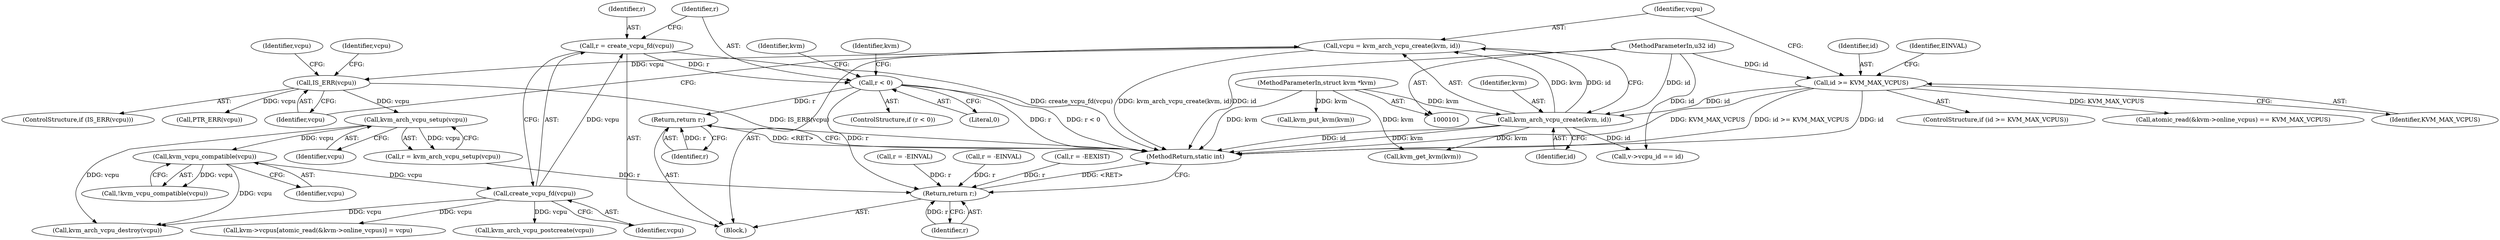 digraph "0_linux_338c7dbadd2671189cec7faf64c84d01071b3f96@API" {
"1000193" [label="(Call,r = create_vcpu_fd(vcpu))"];
"1000195" [label="(Call,create_vcpu_fd(vcpu))"];
"1000147" [label="(Call,kvm_vcpu_compatible(vcpu))"];
"1000135" [label="(Call,kvm_arch_vcpu_setup(vcpu))"];
"1000121" [label="(Call,IS_ERR(vcpu))"];
"1000115" [label="(Call,vcpu = kvm_arch_vcpu_create(kvm, id))"];
"1000117" [label="(Call,kvm_arch_vcpu_create(kvm, id))"];
"1000102" [label="(MethodParameterIn,struct kvm *kvm)"];
"1000109" [label="(Call,id >= KVM_MAX_VCPUS)"];
"1000103" [label="(MethodParameterIn,u32 id)"];
"1000198" [label="(Call,r < 0)"];
"1000229" [label="(Return,return r;)"];
"1000240" [label="(Return,return r;)"];
"1000240" [label="(Return,return r;)"];
"1000129" [label="(Identifier,vcpu)"];
"1000238" [label="(Call,kvm_arch_vcpu_destroy(vcpu))"];
"1000125" [label="(Identifier,vcpu)"];
"1000104" [label="(Block,)"];
"1000195" [label="(Call,create_vcpu_fd(vcpu))"];
"1000202" [label="(Call,kvm_put_kvm(kvm))"];
"1000115" [label="(Call,vcpu = kvm_arch_vcpu_create(kvm, id))"];
"1000136" [label="(Identifier,vcpu)"];
"1000198" [label="(Call,r < 0)"];
"1000191" [label="(Call,kvm_get_kvm(kvm))"];
"1000108" [label="(ControlStructure,if (id >= KVM_MAX_VCPUS))"];
"1000197" [label="(ControlStructure,if (r < 0))"];
"1000200" [label="(Literal,0)"];
"1000230" [label="(Identifier,r)"];
"1000116" [label="(Identifier,vcpu)"];
"1000150" [label="(Call,r = -EINVAL)"];
"1000164" [label="(Call,r = -EINVAL)"];
"1000227" [label="(Call,kvm_arch_vcpu_postcreate(vcpu))"];
"1000170" [label="(Call,v->vcpu_id == id)"];
"1000119" [label="(Identifier,id)"];
"1000133" [label="(Call,r = kvm_arch_vcpu_setup(vcpu))"];
"1000156" [label="(Call,atomic_read(&kvm->online_vcpus) == KVM_MAX_VCPUS)"];
"1000196" [label="(Identifier,vcpu)"];
"1000208" [label="(Identifier,kvm)"];
"1000135" [label="(Call,kvm_arch_vcpu_setup(vcpu))"];
"1000194" [label="(Identifier,r)"];
"1000121" [label="(Call,IS_ERR(vcpu))"];
"1000117" [label="(Call,kvm_arch_vcpu_create(kvm, id))"];
"1000110" [label="(Identifier,id)"];
"1000148" [label="(Identifier,vcpu)"];
"1000111" [label="(Identifier,KVM_MAX_VCPUS)"];
"1000203" [label="(Identifier,kvm)"];
"1000120" [label="(ControlStructure,if (IS_ERR(vcpu)))"];
"1000176" [label="(Call,r = -EEXIST)"];
"1000124" [label="(Call,PTR_ERR(vcpu))"];
"1000242" [label="(MethodReturn,static int)"];
"1000146" [label="(Call,!kvm_vcpu_compatible(vcpu))"];
"1000102" [label="(MethodParameterIn,struct kvm *kvm)"];
"1000103" [label="(MethodParameterIn,u32 id)"];
"1000122" [label="(Identifier,vcpu)"];
"1000114" [label="(Identifier,EINVAL)"];
"1000241" [label="(Identifier,r)"];
"1000199" [label="(Identifier,r)"];
"1000109" [label="(Call,id >= KVM_MAX_VCPUS)"];
"1000193" [label="(Call,r = create_vcpu_fd(vcpu))"];
"1000229" [label="(Return,return r;)"];
"1000118" [label="(Identifier,kvm)"];
"1000147" [label="(Call,kvm_vcpu_compatible(vcpu))"];
"1000205" [label="(Call,kvm->vcpus[atomic_read(&kvm->online_vcpus)] = vcpu)"];
"1000193" -> "1000104"  [label="AST: "];
"1000193" -> "1000195"  [label="CFG: "];
"1000194" -> "1000193"  [label="AST: "];
"1000195" -> "1000193"  [label="AST: "];
"1000199" -> "1000193"  [label="CFG: "];
"1000193" -> "1000242"  [label="DDG: create_vcpu_fd(vcpu)"];
"1000195" -> "1000193"  [label="DDG: vcpu"];
"1000193" -> "1000198"  [label="DDG: r"];
"1000195" -> "1000196"  [label="CFG: "];
"1000196" -> "1000195"  [label="AST: "];
"1000147" -> "1000195"  [label="DDG: vcpu"];
"1000195" -> "1000205"  [label="DDG: vcpu"];
"1000195" -> "1000227"  [label="DDG: vcpu"];
"1000195" -> "1000238"  [label="DDG: vcpu"];
"1000147" -> "1000146"  [label="AST: "];
"1000147" -> "1000148"  [label="CFG: "];
"1000148" -> "1000147"  [label="AST: "];
"1000146" -> "1000147"  [label="CFG: "];
"1000147" -> "1000146"  [label="DDG: vcpu"];
"1000135" -> "1000147"  [label="DDG: vcpu"];
"1000147" -> "1000238"  [label="DDG: vcpu"];
"1000135" -> "1000133"  [label="AST: "];
"1000135" -> "1000136"  [label="CFG: "];
"1000136" -> "1000135"  [label="AST: "];
"1000133" -> "1000135"  [label="CFG: "];
"1000135" -> "1000133"  [label="DDG: vcpu"];
"1000121" -> "1000135"  [label="DDG: vcpu"];
"1000135" -> "1000238"  [label="DDG: vcpu"];
"1000121" -> "1000120"  [label="AST: "];
"1000121" -> "1000122"  [label="CFG: "];
"1000122" -> "1000121"  [label="AST: "];
"1000125" -> "1000121"  [label="CFG: "];
"1000129" -> "1000121"  [label="CFG: "];
"1000121" -> "1000242"  [label="DDG: IS_ERR(vcpu)"];
"1000115" -> "1000121"  [label="DDG: vcpu"];
"1000121" -> "1000124"  [label="DDG: vcpu"];
"1000115" -> "1000104"  [label="AST: "];
"1000115" -> "1000117"  [label="CFG: "];
"1000116" -> "1000115"  [label="AST: "];
"1000117" -> "1000115"  [label="AST: "];
"1000122" -> "1000115"  [label="CFG: "];
"1000115" -> "1000242"  [label="DDG: kvm_arch_vcpu_create(kvm, id)"];
"1000117" -> "1000115"  [label="DDG: kvm"];
"1000117" -> "1000115"  [label="DDG: id"];
"1000117" -> "1000119"  [label="CFG: "];
"1000118" -> "1000117"  [label="AST: "];
"1000119" -> "1000117"  [label="AST: "];
"1000117" -> "1000242"  [label="DDG: kvm"];
"1000117" -> "1000242"  [label="DDG: id"];
"1000102" -> "1000117"  [label="DDG: kvm"];
"1000109" -> "1000117"  [label="DDG: id"];
"1000103" -> "1000117"  [label="DDG: id"];
"1000117" -> "1000170"  [label="DDG: id"];
"1000117" -> "1000191"  [label="DDG: kvm"];
"1000102" -> "1000101"  [label="AST: "];
"1000102" -> "1000242"  [label="DDG: kvm"];
"1000102" -> "1000191"  [label="DDG: kvm"];
"1000102" -> "1000202"  [label="DDG: kvm"];
"1000109" -> "1000108"  [label="AST: "];
"1000109" -> "1000111"  [label="CFG: "];
"1000110" -> "1000109"  [label="AST: "];
"1000111" -> "1000109"  [label="AST: "];
"1000114" -> "1000109"  [label="CFG: "];
"1000116" -> "1000109"  [label="CFG: "];
"1000109" -> "1000242"  [label="DDG: id"];
"1000109" -> "1000242"  [label="DDG: KVM_MAX_VCPUS"];
"1000109" -> "1000242"  [label="DDG: id >= KVM_MAX_VCPUS"];
"1000103" -> "1000109"  [label="DDG: id"];
"1000109" -> "1000156"  [label="DDG: KVM_MAX_VCPUS"];
"1000103" -> "1000101"  [label="AST: "];
"1000103" -> "1000242"  [label="DDG: id"];
"1000103" -> "1000170"  [label="DDG: id"];
"1000198" -> "1000197"  [label="AST: "];
"1000198" -> "1000200"  [label="CFG: "];
"1000199" -> "1000198"  [label="AST: "];
"1000200" -> "1000198"  [label="AST: "];
"1000203" -> "1000198"  [label="CFG: "];
"1000208" -> "1000198"  [label="CFG: "];
"1000198" -> "1000242"  [label="DDG: r"];
"1000198" -> "1000242"  [label="DDG: r < 0"];
"1000198" -> "1000229"  [label="DDG: r"];
"1000198" -> "1000240"  [label="DDG: r"];
"1000229" -> "1000104"  [label="AST: "];
"1000229" -> "1000230"  [label="CFG: "];
"1000230" -> "1000229"  [label="AST: "];
"1000242" -> "1000229"  [label="CFG: "];
"1000229" -> "1000242"  [label="DDG: <RET>"];
"1000230" -> "1000229"  [label="DDG: r"];
"1000240" -> "1000104"  [label="AST: "];
"1000240" -> "1000241"  [label="CFG: "];
"1000241" -> "1000240"  [label="AST: "];
"1000242" -> "1000240"  [label="CFG: "];
"1000240" -> "1000242"  [label="DDG: <RET>"];
"1000241" -> "1000240"  [label="DDG: r"];
"1000150" -> "1000240"  [label="DDG: r"];
"1000133" -> "1000240"  [label="DDG: r"];
"1000176" -> "1000240"  [label="DDG: r"];
"1000164" -> "1000240"  [label="DDG: r"];
}
